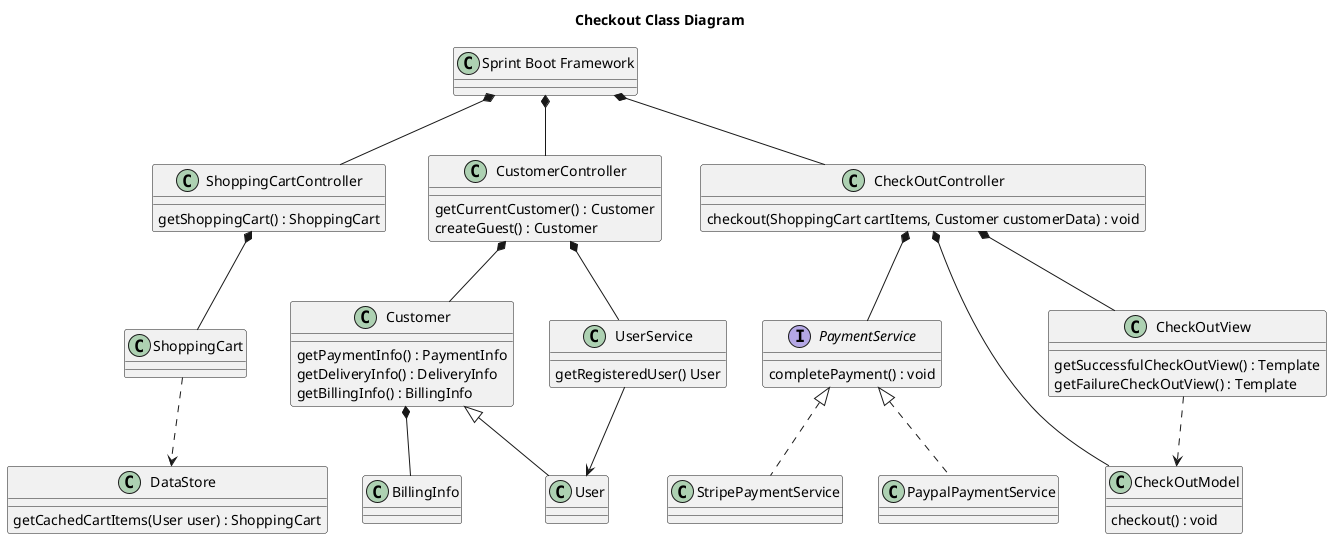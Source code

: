 @startuml

title Checkout Class Diagram

class "Sprint Boot Framework" as SBF
SBF *-- ShoppingCartController
SBF *-- CustomerController
SBF *-- CheckOutController
ShoppingCartController *-- ShoppingCart

class ShoppingCartController {
getShoppingCart() : ShoppingCart
}

ShoppingCart ..> DataStore
class DataStore {
getCachedCartItems(User user) : ShoppingCart
}

class ShoppingCart {
}

class CustomerController {
__
getCurrentCustomer() : Customer
createGuest() : Customer
}

class Customer {
__
getPaymentInfo() : PaymentInfo
getDeliveryInfo() : DeliveryInfo
getBillingInfo() : BillingInfo
}

Customer *-- BillingInfo

class UserService {
__
getRegisteredUser() User
}

User -up-|> Customer
CustomerController *-- UserService
CustomerController *-- Customer
UserService--> User

class CheckOutController {
__
checkout(ShoppingCart cartItems, Customer customerData) : void
}

class CheckOutModel {
__
checkout() : void
}
interface PaymentService {
completePayment() : void
}

class CheckOutView {
getSuccessfulCheckOutView() : Template
getFailureCheckOutView() : Template
}

StripePaymentService .up.|> PaymentService
PaypalPaymentService .up.|> PaymentService

CheckOutController *-- PaymentService
CheckOutController *-- CheckOutModel
CheckOutController *-- CheckOutView
CheckOutView ..> CheckOutModel
'ObserverPattern or Pub/Sub needed to be added...
'  if someone else buys last item, shopping cart should be updated...
'View may need to be updated
@enduml